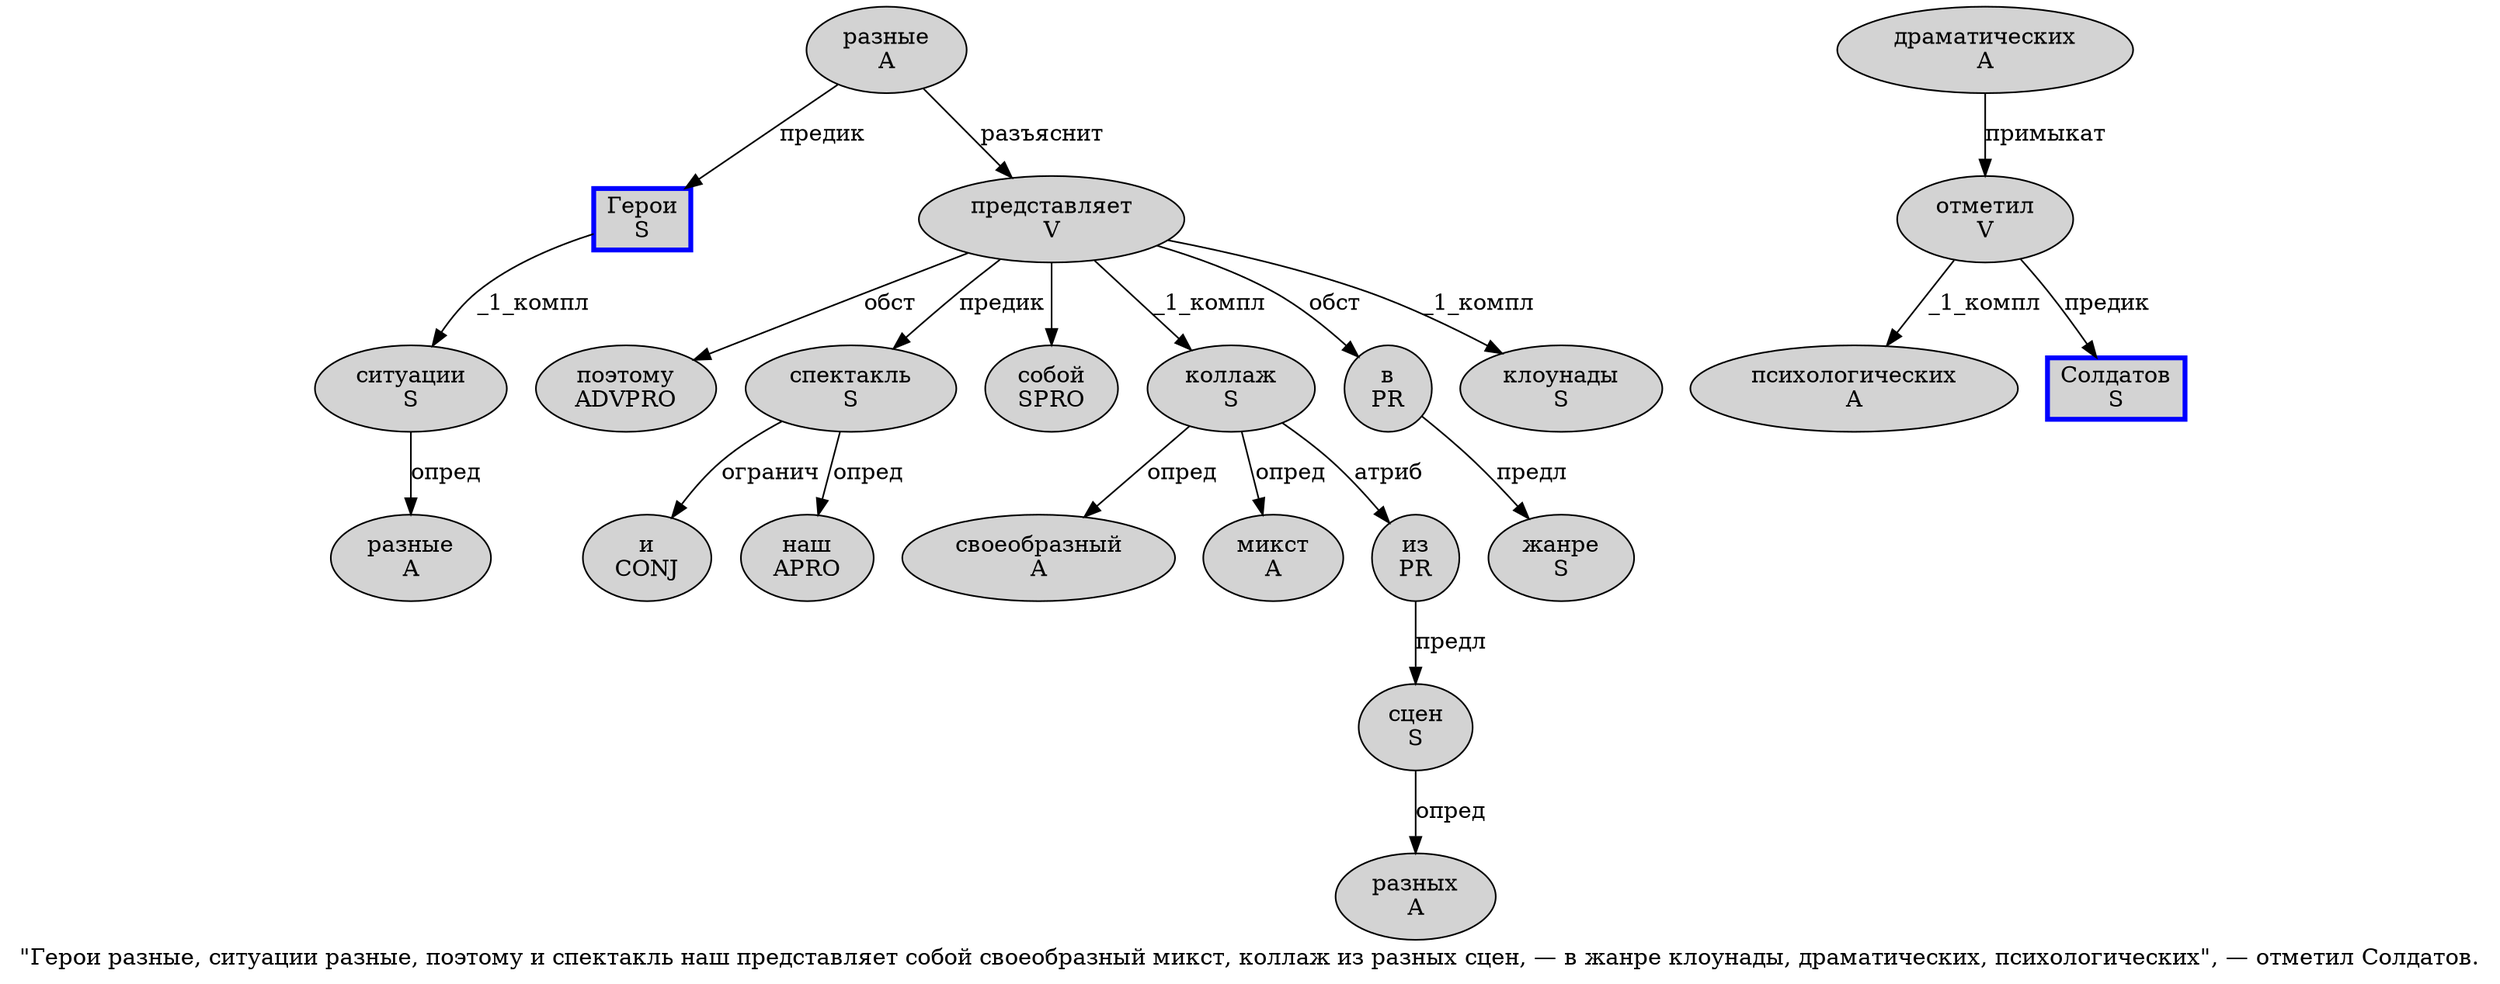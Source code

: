 digraph SENTENCE_967 {
	graph [label="\"Герои разные, ситуации разные, поэтому и спектакль наш представляет собой своеобразный микст, коллаж из разных сцен, — в жанре клоунады, драматических, психологических\", — отметил Солдатов."]
	node [style=filled]
		1 [label="Герои
S" color=blue fillcolor=lightgray penwidth=3 shape=box]
		2 [label="разные
A" color="" fillcolor=lightgray penwidth=1 shape=ellipse]
		4 [label="ситуации
S" color="" fillcolor=lightgray penwidth=1 shape=ellipse]
		5 [label="разные
A" color="" fillcolor=lightgray penwidth=1 shape=ellipse]
		7 [label="поэтому
ADVPRO" color="" fillcolor=lightgray penwidth=1 shape=ellipse]
		8 [label="и
CONJ" color="" fillcolor=lightgray penwidth=1 shape=ellipse]
		9 [label="спектакль
S" color="" fillcolor=lightgray penwidth=1 shape=ellipse]
		10 [label="наш
APRO" color="" fillcolor=lightgray penwidth=1 shape=ellipse]
		11 [label="представляет
V" color="" fillcolor=lightgray penwidth=1 shape=ellipse]
		12 [label="собой
SPRO" color="" fillcolor=lightgray penwidth=1 shape=ellipse]
		13 [label="своеобразный
A" color="" fillcolor=lightgray penwidth=1 shape=ellipse]
		14 [label="микст
A" color="" fillcolor=lightgray penwidth=1 shape=ellipse]
		16 [label="коллаж
S" color="" fillcolor=lightgray penwidth=1 shape=ellipse]
		17 [label="из
PR" color="" fillcolor=lightgray penwidth=1 shape=ellipse]
		18 [label="разных
A" color="" fillcolor=lightgray penwidth=1 shape=ellipse]
		19 [label="сцен
S" color="" fillcolor=lightgray penwidth=1 shape=ellipse]
		22 [label="в
PR" color="" fillcolor=lightgray penwidth=1 shape=ellipse]
		23 [label="жанре
S" color="" fillcolor=lightgray penwidth=1 shape=ellipse]
		24 [label="клоунады
S" color="" fillcolor=lightgray penwidth=1 shape=ellipse]
		26 [label="драматических
A" color="" fillcolor=lightgray penwidth=1 shape=ellipse]
		28 [label="психологических
A" color="" fillcolor=lightgray penwidth=1 shape=ellipse]
		32 [label="отметил
V" color="" fillcolor=lightgray penwidth=1 shape=ellipse]
		33 [label="Солдатов
S" color=blue fillcolor=lightgray penwidth=3 shape=box]
			5 -> 1 [label="предик"]
			5 -> 11 [label="разъяснит"]
			1 -> 4 [label="_1_компл"]
			19 -> 18 [label="опред"]
			11 -> 7 [label="обст"]
			11 -> 9 [label="предик"]
			11 -> 12
			11 -> 16 [label="_1_компл"]
			11 -> 22 [label="обст"]
			11 -> 24 [label="_1_компл"]
			16 -> 13 [label="опред"]
			16 -> 14 [label="опред"]
			16 -> 17 [label="атриб"]
			4 -> 2 [label="опред"]
			26 -> 32 [label="примыкат"]
			22 -> 23 [label="предл"]
			9 -> 8 [label="огранич"]
			9 -> 10 [label="опред"]
			17 -> 19 [label="предл"]
			32 -> 28 [label="_1_компл"]
			32 -> 33 [label="предик"]
}